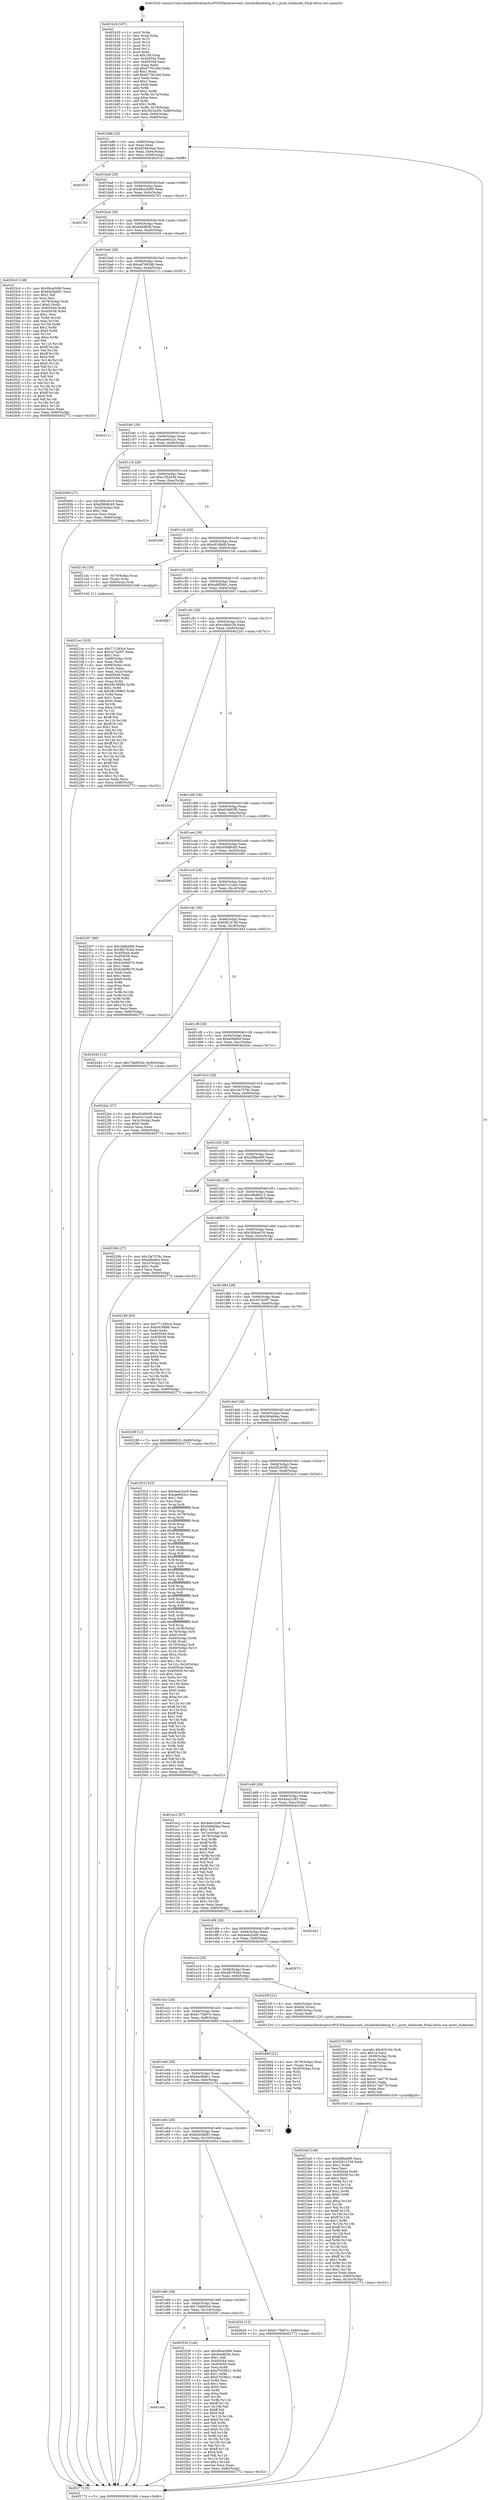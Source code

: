 digraph "0x401b20" {
  label = "0x401b20 (/mnt/c/Users/mathe/Desktop/tcc/POCII/binaries/extr_linuxfsdlmdebug_fs.c_print_lockmode_Final-ollvm.out::main(0))"
  labelloc = "t"
  node[shape=record]

  Entry [label="",width=0.3,height=0.3,shape=circle,fillcolor=black,style=filled]
  "0x401b8b" [label="{
     0x401b8b [29]\l
     | [instrs]\l
     &nbsp;&nbsp;0x401b8b \<+3\>: mov -0x80(%rbp),%eax\l
     &nbsp;&nbsp;0x401b8e \<+2\>: mov %eax,%ecx\l
     &nbsp;&nbsp;0x401b90 \<+6\>: sub $0x9248c6ad,%ecx\l
     &nbsp;&nbsp;0x401b96 \<+6\>: mov %eax,-0x94(%rbp)\l
     &nbsp;&nbsp;0x401b9c \<+6\>: mov %ecx,-0x98(%rbp)\l
     &nbsp;&nbsp;0x401ba2 \<+6\>: je 000000000040251f \<main+0x9ff\>\l
  }"]
  "0x40251f" [label="{
     0x40251f\l
  }", style=dashed]
  "0x401ba8" [label="{
     0x401ba8 [28]\l
     | [instrs]\l
     &nbsp;&nbsp;0x401ba8 \<+5\>: jmp 0000000000401bad \<main+0x8d\>\l
     &nbsp;&nbsp;0x401bad \<+6\>: mov -0x94(%rbp),%eax\l
     &nbsp;&nbsp;0x401bb3 \<+5\>: sub $0x99ca5080,%eax\l
     &nbsp;&nbsp;0x401bb8 \<+6\>: mov %eax,-0x9c(%rbp)\l
     &nbsp;&nbsp;0x401bbe \<+6\>: je 0000000000402761 \<main+0xc41\>\l
  }"]
  Exit [label="",width=0.3,height=0.3,shape=circle,fillcolor=black,style=filled,peripheries=2]
  "0x402761" [label="{
     0x402761\l
  }", style=dashed]
  "0x401bc4" [label="{
     0x401bc4 [28]\l
     | [instrs]\l
     &nbsp;&nbsp;0x401bc4 \<+5\>: jmp 0000000000401bc9 \<main+0xa9\>\l
     &nbsp;&nbsp;0x401bc9 \<+6\>: mov -0x94(%rbp),%eax\l
     &nbsp;&nbsp;0x401bcf \<+5\>: sub $0x9e48f2fe,%eax\l
     &nbsp;&nbsp;0x401bd4 \<+6\>: mov %eax,-0xa0(%rbp)\l
     &nbsp;&nbsp;0x401bda \<+6\>: je 00000000004025c0 \<main+0xaa0\>\l
  }"]
  "0x401e9c" [label="{
     0x401e9c\l
  }", style=dashed]
  "0x4025c0" [label="{
     0x4025c0 [148]\l
     | [instrs]\l
     &nbsp;&nbsp;0x4025c0 \<+5\>: mov $0x99ca5080,%eax\l
     &nbsp;&nbsp;0x4025c5 \<+5\>: mov $0x65d3ab91,%ecx\l
     &nbsp;&nbsp;0x4025ca \<+2\>: mov $0x1,%dl\l
     &nbsp;&nbsp;0x4025cc \<+2\>: xor %esi,%esi\l
     &nbsp;&nbsp;0x4025ce \<+4\>: mov -0x78(%rbp),%rdi\l
     &nbsp;&nbsp;0x4025d2 \<+6\>: movl $0x0,(%rdi)\l
     &nbsp;&nbsp;0x4025d8 \<+8\>: mov 0x405044,%r8d\l
     &nbsp;&nbsp;0x4025e0 \<+8\>: mov 0x405058,%r9d\l
     &nbsp;&nbsp;0x4025e8 \<+3\>: sub $0x1,%esi\l
     &nbsp;&nbsp;0x4025eb \<+3\>: mov %r8d,%r10d\l
     &nbsp;&nbsp;0x4025ee \<+3\>: add %esi,%r10d\l
     &nbsp;&nbsp;0x4025f1 \<+4\>: imul %r10d,%r8d\l
     &nbsp;&nbsp;0x4025f5 \<+4\>: and $0x1,%r8d\l
     &nbsp;&nbsp;0x4025f9 \<+4\>: cmp $0x0,%r8d\l
     &nbsp;&nbsp;0x4025fd \<+4\>: sete %r11b\l
     &nbsp;&nbsp;0x402601 \<+4\>: cmp $0xa,%r9d\l
     &nbsp;&nbsp;0x402605 \<+3\>: setl %bl\l
     &nbsp;&nbsp;0x402608 \<+3\>: mov %r11b,%r14b\l
     &nbsp;&nbsp;0x40260b \<+4\>: xor $0xff,%r14b\l
     &nbsp;&nbsp;0x40260f \<+3\>: mov %bl,%r15b\l
     &nbsp;&nbsp;0x402612 \<+4\>: xor $0xff,%r15b\l
     &nbsp;&nbsp;0x402616 \<+3\>: xor $0x0,%dl\l
     &nbsp;&nbsp;0x402619 \<+3\>: mov %r14b,%r12b\l
     &nbsp;&nbsp;0x40261c \<+4\>: and $0x0,%r12b\l
     &nbsp;&nbsp;0x402620 \<+3\>: and %dl,%r11b\l
     &nbsp;&nbsp;0x402623 \<+3\>: mov %r15b,%r13b\l
     &nbsp;&nbsp;0x402626 \<+4\>: and $0x0,%r13b\l
     &nbsp;&nbsp;0x40262a \<+2\>: and %dl,%bl\l
     &nbsp;&nbsp;0x40262c \<+3\>: or %r11b,%r12b\l
     &nbsp;&nbsp;0x40262f \<+3\>: or %bl,%r13b\l
     &nbsp;&nbsp;0x402632 \<+3\>: xor %r13b,%r12b\l
     &nbsp;&nbsp;0x402635 \<+3\>: or %r15b,%r14b\l
     &nbsp;&nbsp;0x402638 \<+4\>: xor $0xff,%r14b\l
     &nbsp;&nbsp;0x40263c \<+3\>: or $0x0,%dl\l
     &nbsp;&nbsp;0x40263f \<+3\>: and %dl,%r14b\l
     &nbsp;&nbsp;0x402642 \<+3\>: or %r14b,%r12b\l
     &nbsp;&nbsp;0x402645 \<+4\>: test $0x1,%r12b\l
     &nbsp;&nbsp;0x402649 \<+3\>: cmovne %ecx,%eax\l
     &nbsp;&nbsp;0x40264c \<+3\>: mov %eax,-0x80(%rbp)\l
     &nbsp;&nbsp;0x40264f \<+5\>: jmp 0000000000402772 \<main+0xc52\>\l
  }"]
  "0x401be0" [label="{
     0x401be0 [28]\l
     | [instrs]\l
     &nbsp;&nbsp;0x401be0 \<+5\>: jmp 0000000000401be5 \<main+0xc5\>\l
     &nbsp;&nbsp;0x401be5 \<+6\>: mov -0x94(%rbp),%eax\l
     &nbsp;&nbsp;0x401beb \<+5\>: sub $0xa67663d8,%eax\l
     &nbsp;&nbsp;0x401bf0 \<+6\>: mov %eax,-0xa4(%rbp)\l
     &nbsp;&nbsp;0x401bf6 \<+6\>: je 0000000000402111 \<main+0x5f1\>\l
  }"]
  "0x402530" [label="{
     0x402530 [144]\l
     | [instrs]\l
     &nbsp;&nbsp;0x402530 \<+5\>: mov $0x99ca5080,%eax\l
     &nbsp;&nbsp;0x402535 \<+5\>: mov $0x9e48f2fe,%ecx\l
     &nbsp;&nbsp;0x40253a \<+2\>: mov $0x1,%dl\l
     &nbsp;&nbsp;0x40253c \<+7\>: mov 0x405044,%esi\l
     &nbsp;&nbsp;0x402543 \<+7\>: mov 0x405058,%edi\l
     &nbsp;&nbsp;0x40254a \<+3\>: mov %esi,%r8d\l
     &nbsp;&nbsp;0x40254d \<+7\>: add $0xd7029b21,%r8d\l
     &nbsp;&nbsp;0x402554 \<+4\>: sub $0x1,%r8d\l
     &nbsp;&nbsp;0x402558 \<+7\>: sub $0xd7029b21,%r8d\l
     &nbsp;&nbsp;0x40255f \<+4\>: imul %r8d,%esi\l
     &nbsp;&nbsp;0x402563 \<+3\>: and $0x1,%esi\l
     &nbsp;&nbsp;0x402566 \<+3\>: cmp $0x0,%esi\l
     &nbsp;&nbsp;0x402569 \<+4\>: sete %r9b\l
     &nbsp;&nbsp;0x40256d \<+3\>: cmp $0xa,%edi\l
     &nbsp;&nbsp;0x402570 \<+4\>: setl %r10b\l
     &nbsp;&nbsp;0x402574 \<+3\>: mov %r9b,%r11b\l
     &nbsp;&nbsp;0x402577 \<+4\>: xor $0xff,%r11b\l
     &nbsp;&nbsp;0x40257b \<+3\>: mov %r10b,%bl\l
     &nbsp;&nbsp;0x40257e \<+3\>: xor $0xff,%bl\l
     &nbsp;&nbsp;0x402581 \<+3\>: xor $0x0,%dl\l
     &nbsp;&nbsp;0x402584 \<+3\>: mov %r11b,%r14b\l
     &nbsp;&nbsp;0x402587 \<+4\>: and $0x0,%r14b\l
     &nbsp;&nbsp;0x40258b \<+3\>: and %dl,%r9b\l
     &nbsp;&nbsp;0x40258e \<+3\>: mov %bl,%r15b\l
     &nbsp;&nbsp;0x402591 \<+4\>: and $0x0,%r15b\l
     &nbsp;&nbsp;0x402595 \<+3\>: and %dl,%r10b\l
     &nbsp;&nbsp;0x402598 \<+3\>: or %r9b,%r14b\l
     &nbsp;&nbsp;0x40259b \<+3\>: or %r10b,%r15b\l
     &nbsp;&nbsp;0x40259e \<+3\>: xor %r15b,%r14b\l
     &nbsp;&nbsp;0x4025a1 \<+3\>: or %bl,%r11b\l
     &nbsp;&nbsp;0x4025a4 \<+4\>: xor $0xff,%r11b\l
     &nbsp;&nbsp;0x4025a8 \<+3\>: or $0x0,%dl\l
     &nbsp;&nbsp;0x4025ab \<+3\>: and %dl,%r11b\l
     &nbsp;&nbsp;0x4025ae \<+3\>: or %r11b,%r14b\l
     &nbsp;&nbsp;0x4025b1 \<+4\>: test $0x1,%r14b\l
     &nbsp;&nbsp;0x4025b5 \<+3\>: cmovne %ecx,%eax\l
     &nbsp;&nbsp;0x4025b8 \<+3\>: mov %eax,-0x80(%rbp)\l
     &nbsp;&nbsp;0x4025bb \<+5\>: jmp 0000000000402772 \<main+0xc52\>\l
  }"]
  "0x402111" [label="{
     0x402111\l
  }", style=dashed]
  "0x401bfc" [label="{
     0x401bfc [28]\l
     | [instrs]\l
     &nbsp;&nbsp;0x401bfc \<+5\>: jmp 0000000000401c01 \<main+0xe1\>\l
     &nbsp;&nbsp;0x401c01 \<+6\>: mov -0x94(%rbp),%eax\l
     &nbsp;&nbsp;0x401c07 \<+5\>: sub $0xaee642cc,%eax\l
     &nbsp;&nbsp;0x401c0c \<+6\>: mov %eax,-0xa8(%rbp)\l
     &nbsp;&nbsp;0x401c12 \<+6\>: je 0000000000402066 \<main+0x546\>\l
  }"]
  "0x401e80" [label="{
     0x401e80 [28]\l
     | [instrs]\l
     &nbsp;&nbsp;0x401e80 \<+5\>: jmp 0000000000401e85 \<main+0x365\>\l
     &nbsp;&nbsp;0x401e85 \<+6\>: mov -0x94(%rbp),%eax\l
     &nbsp;&nbsp;0x401e8b \<+5\>: sub $0x75dd05cb,%eax\l
     &nbsp;&nbsp;0x401e90 \<+6\>: mov %eax,-0x104(%rbp)\l
     &nbsp;&nbsp;0x401e96 \<+6\>: je 0000000000402530 \<main+0xa10\>\l
  }"]
  "0x402066" [label="{
     0x402066 [27]\l
     | [instrs]\l
     &nbsp;&nbsp;0x402066 \<+5\>: mov $0x309ce019,%eax\l
     &nbsp;&nbsp;0x40206b \<+5\>: mov $0xd5888cb5,%ecx\l
     &nbsp;&nbsp;0x402070 \<+3\>: mov -0x2d(%rbp),%dl\l
     &nbsp;&nbsp;0x402073 \<+3\>: test $0x1,%dl\l
     &nbsp;&nbsp;0x402076 \<+3\>: cmovne %ecx,%eax\l
     &nbsp;&nbsp;0x402079 \<+3\>: mov %eax,-0x80(%rbp)\l
     &nbsp;&nbsp;0x40207c \<+5\>: jmp 0000000000402772 \<main+0xc52\>\l
  }"]
  "0x401c18" [label="{
     0x401c18 [28]\l
     | [instrs]\l
     &nbsp;&nbsp;0x401c18 \<+5\>: jmp 0000000000401c1d \<main+0xfd\>\l
     &nbsp;&nbsp;0x401c1d \<+6\>: mov -0x94(%rbp),%eax\l
     &nbsp;&nbsp;0x401c23 \<+5\>: sub $0xc1f54436,%eax\l
     &nbsp;&nbsp;0x401c28 \<+6\>: mov %eax,-0xac(%rbp)\l
     &nbsp;&nbsp;0x401c2e \<+6\>: je 000000000040244f \<main+0x92f\>\l
  }"]
  "0x402654" [label="{
     0x402654 [12]\l
     | [instrs]\l
     &nbsp;&nbsp;0x402654 \<+7\>: movl $0x6175b87e,-0x80(%rbp)\l
     &nbsp;&nbsp;0x40265b \<+5\>: jmp 0000000000402772 \<main+0xc52\>\l
  }"]
  "0x40244f" [label="{
     0x40244f\l
  }", style=dashed]
  "0x401c34" [label="{
     0x401c34 [28]\l
     | [instrs]\l
     &nbsp;&nbsp;0x401c34 \<+5\>: jmp 0000000000401c39 \<main+0x119\>\l
     &nbsp;&nbsp;0x401c39 \<+6\>: mov -0x94(%rbp),%eax\l
     &nbsp;&nbsp;0x401c3f \<+5\>: sub $0xc918fefb,%eax\l
     &nbsp;&nbsp;0x401c44 \<+6\>: mov %eax,-0xb0(%rbp)\l
     &nbsp;&nbsp;0x401c4a \<+6\>: je 00000000004021dc \<main+0x6bc\>\l
  }"]
  "0x401e64" [label="{
     0x401e64 [28]\l
     | [instrs]\l
     &nbsp;&nbsp;0x401e64 \<+5\>: jmp 0000000000401e69 \<main+0x349\>\l
     &nbsp;&nbsp;0x401e69 \<+6\>: mov -0x94(%rbp),%eax\l
     &nbsp;&nbsp;0x401e6f \<+5\>: sub $0x65d3ab91,%eax\l
     &nbsp;&nbsp;0x401e74 \<+6\>: mov %eax,-0x100(%rbp)\l
     &nbsp;&nbsp;0x401e7a \<+6\>: je 0000000000402654 \<main+0xb34\>\l
  }"]
  "0x4021dc" [label="{
     0x4021dc [16]\l
     | [instrs]\l
     &nbsp;&nbsp;0x4021dc \<+4\>: mov -0x70(%rbp),%rax\l
     &nbsp;&nbsp;0x4021e0 \<+3\>: mov (%rax),%rax\l
     &nbsp;&nbsp;0x4021e3 \<+4\>: mov 0x8(%rax),%rdi\l
     &nbsp;&nbsp;0x4021e7 \<+5\>: call 0000000000401040 \<atoi@plt\>\l
     | [calls]\l
     &nbsp;&nbsp;0x401040 \{1\} (unknown)\l
  }"]
  "0x401c50" [label="{
     0x401c50 [28]\l
     | [instrs]\l
     &nbsp;&nbsp;0x401c50 \<+5\>: jmp 0000000000401c55 \<main+0x135\>\l
     &nbsp;&nbsp;0x401c55 \<+6\>: mov -0x94(%rbp),%eax\l
     &nbsp;&nbsp;0x401c5b \<+5\>: sub $0xca8f59b1,%eax\l
     &nbsp;&nbsp;0x401c60 \<+6\>: mov %eax,-0xb4(%rbp)\l
     &nbsp;&nbsp;0x401c66 \<+6\>: je 00000000004026b7 \<main+0xb97\>\l
  }"]
  "0x40217d" [label="{
     0x40217d\l
  }", style=dashed]
  "0x4026b7" [label="{
     0x4026b7\l
  }", style=dashed]
  "0x401c6c" [label="{
     0x401c6c [28]\l
     | [instrs]\l
     &nbsp;&nbsp;0x401c6c \<+5\>: jmp 0000000000401c71 \<main+0x151\>\l
     &nbsp;&nbsp;0x401c71 \<+6\>: mov -0x94(%rbp),%eax\l
     &nbsp;&nbsp;0x401c77 \<+5\>: sub $0xcc8bdc28,%eax\l
     &nbsp;&nbsp;0x401c7c \<+6\>: mov %eax,-0xb8(%rbp)\l
     &nbsp;&nbsp;0x401c82 \<+6\>: je 00000000004022d1 \<main+0x7b1\>\l
  }"]
  "0x401e48" [label="{
     0x401e48 [28]\l
     | [instrs]\l
     &nbsp;&nbsp;0x401e48 \<+5\>: jmp 0000000000401e4d \<main+0x32d\>\l
     &nbsp;&nbsp;0x401e4d \<+6\>: mov -0x94(%rbp),%eax\l
     &nbsp;&nbsp;0x401e53 \<+5\>: sub $0x64c868c1,%eax\l
     &nbsp;&nbsp;0x401e58 \<+6\>: mov %eax,-0xfc(%rbp)\l
     &nbsp;&nbsp;0x401e5e \<+6\>: je 000000000040217d \<main+0x65d\>\l
  }"]
  "0x4022d1" [label="{
     0x4022d1\l
  }", style=dashed]
  "0x401c88" [label="{
     0x401c88 [28]\l
     | [instrs]\l
     &nbsp;&nbsp;0x401c88 \<+5\>: jmp 0000000000401c8d \<main+0x16d\>\l
     &nbsp;&nbsp;0x401c8d \<+6\>: mov -0x94(%rbp),%eax\l
     &nbsp;&nbsp;0x401c93 \<+5\>: sub $0xd34693f5,%eax\l
     &nbsp;&nbsp;0x401c98 \<+6\>: mov %eax,-0xbc(%rbp)\l
     &nbsp;&nbsp;0x401c9e \<+6\>: je 0000000000402513 \<main+0x9f3\>\l
  }"]
  "0x402660" [label="{
     0x402660 [21]\l
     | [instrs]\l
     &nbsp;&nbsp;0x402660 \<+4\>: mov -0x78(%rbp),%rax\l
     &nbsp;&nbsp;0x402664 \<+2\>: mov (%rax),%eax\l
     &nbsp;&nbsp;0x402666 \<+4\>: lea -0x28(%rbp),%rsp\l
     &nbsp;&nbsp;0x40266a \<+1\>: pop %rbx\l
     &nbsp;&nbsp;0x40266b \<+2\>: pop %r12\l
     &nbsp;&nbsp;0x40266d \<+2\>: pop %r13\l
     &nbsp;&nbsp;0x40266f \<+2\>: pop %r14\l
     &nbsp;&nbsp;0x402671 \<+2\>: pop %r15\l
     &nbsp;&nbsp;0x402673 \<+1\>: pop %rbp\l
     &nbsp;&nbsp;0x402674 \<+1\>: ret\l
  }"]
  "0x402513" [label="{
     0x402513\l
  }", style=dashed]
  "0x401ca4" [label="{
     0x401ca4 [28]\l
     | [instrs]\l
     &nbsp;&nbsp;0x401ca4 \<+5\>: jmp 0000000000401ca9 \<main+0x189\>\l
     &nbsp;&nbsp;0x401ca9 \<+6\>: mov -0x94(%rbp),%eax\l
     &nbsp;&nbsp;0x401caf \<+5\>: sub $0xd5888cb5,%eax\l
     &nbsp;&nbsp;0x401cb4 \<+6\>: mov %eax,-0xc0(%rbp)\l
     &nbsp;&nbsp;0x401cba \<+6\>: je 0000000000402081 \<main+0x561\>\l
  }"]
  "0x4023af" [label="{
     0x4023af [148]\l
     | [instrs]\l
     &nbsp;&nbsp;0x4023af \<+5\>: mov $0x288be9f5,%ecx\l
     &nbsp;&nbsp;0x4023b4 \<+5\>: mov $0xf2814749,%edx\l
     &nbsp;&nbsp;0x4023b9 \<+3\>: mov $0x1,%r8b\l
     &nbsp;&nbsp;0x4023bc \<+2\>: xor %esi,%esi\l
     &nbsp;&nbsp;0x4023be \<+8\>: mov 0x405044,%r9d\l
     &nbsp;&nbsp;0x4023c6 \<+8\>: mov 0x405058,%r10d\l
     &nbsp;&nbsp;0x4023ce \<+3\>: sub $0x1,%esi\l
     &nbsp;&nbsp;0x4023d1 \<+3\>: mov %r9d,%r11d\l
     &nbsp;&nbsp;0x4023d4 \<+3\>: add %esi,%r11d\l
     &nbsp;&nbsp;0x4023d7 \<+4\>: imul %r11d,%r9d\l
     &nbsp;&nbsp;0x4023db \<+4\>: and $0x1,%r9d\l
     &nbsp;&nbsp;0x4023df \<+4\>: cmp $0x0,%r9d\l
     &nbsp;&nbsp;0x4023e3 \<+3\>: sete %bl\l
     &nbsp;&nbsp;0x4023e6 \<+4\>: cmp $0xa,%r10d\l
     &nbsp;&nbsp;0x4023ea \<+4\>: setl %r14b\l
     &nbsp;&nbsp;0x4023ee \<+3\>: mov %bl,%r15b\l
     &nbsp;&nbsp;0x4023f1 \<+4\>: xor $0xff,%r15b\l
     &nbsp;&nbsp;0x4023f5 \<+3\>: mov %r14b,%r12b\l
     &nbsp;&nbsp;0x4023f8 \<+4\>: xor $0xff,%r12b\l
     &nbsp;&nbsp;0x4023fc \<+4\>: xor $0x1,%r8b\l
     &nbsp;&nbsp;0x402400 \<+3\>: mov %r15b,%r13b\l
     &nbsp;&nbsp;0x402403 \<+4\>: and $0xff,%r13b\l
     &nbsp;&nbsp;0x402407 \<+3\>: and %r8b,%bl\l
     &nbsp;&nbsp;0x40240a \<+3\>: mov %r12b,%sil\l
     &nbsp;&nbsp;0x40240d \<+4\>: and $0xff,%sil\l
     &nbsp;&nbsp;0x402411 \<+3\>: and %r8b,%r14b\l
     &nbsp;&nbsp;0x402414 \<+3\>: or %bl,%r13b\l
     &nbsp;&nbsp;0x402417 \<+3\>: or %r14b,%sil\l
     &nbsp;&nbsp;0x40241a \<+3\>: xor %sil,%r13b\l
     &nbsp;&nbsp;0x40241d \<+3\>: or %r12b,%r15b\l
     &nbsp;&nbsp;0x402420 \<+4\>: xor $0xff,%r15b\l
     &nbsp;&nbsp;0x402424 \<+4\>: or $0x1,%r8b\l
     &nbsp;&nbsp;0x402428 \<+3\>: and %r8b,%r15b\l
     &nbsp;&nbsp;0x40242b \<+3\>: or %r15b,%r13b\l
     &nbsp;&nbsp;0x40242e \<+4\>: test $0x1,%r13b\l
     &nbsp;&nbsp;0x402432 \<+3\>: cmovne %edx,%ecx\l
     &nbsp;&nbsp;0x402435 \<+3\>: mov %ecx,-0x80(%rbp)\l
     &nbsp;&nbsp;0x402438 \<+6\>: mov %eax,-0x10c(%rbp)\l
     &nbsp;&nbsp;0x40243e \<+5\>: jmp 0000000000402772 \<main+0xc52\>\l
  }"]
  "0x402081" [label="{
     0x402081\l
  }", style=dashed]
  "0x401cc0" [label="{
     0x401cc0 [28]\l
     | [instrs]\l
     &nbsp;&nbsp;0x401cc0 \<+5\>: jmp 0000000000401cc5 \<main+0x1a5\>\l
     &nbsp;&nbsp;0x401cc5 \<+6\>: mov -0x94(%rbp),%eax\l
     &nbsp;&nbsp;0x401ccb \<+5\>: sub $0xe51c1ea5,%eax\l
     &nbsp;&nbsp;0x401cd0 \<+6\>: mov %eax,-0xc4(%rbp)\l
     &nbsp;&nbsp;0x401cd6 \<+6\>: je 0000000000402307 \<main+0x7e7\>\l
  }"]
  "0x402374" [label="{
     0x402374 [59]\l
     | [instrs]\l
     &nbsp;&nbsp;0x402374 \<+10\>: movabs $0x40310a,%rdi\l
     &nbsp;&nbsp;0x40237e \<+5\>: mov $0x1a,%ecx\l
     &nbsp;&nbsp;0x402383 \<+4\>: mov -0x58(%rbp),%rdx\l
     &nbsp;&nbsp;0x402387 \<+3\>: mov %rax,(%rdx)\l
     &nbsp;&nbsp;0x40238a \<+4\>: mov -0x58(%rbp),%rax\l
     &nbsp;&nbsp;0x40238e \<+3\>: mov (%rax),%rax\l
     &nbsp;&nbsp;0x402391 \<+3\>: movsbl (%rax),%eax\l
     &nbsp;&nbsp;0x402394 \<+1\>: cltd\l
     &nbsp;&nbsp;0x402395 \<+2\>: idiv %ecx\l
     &nbsp;&nbsp;0x402397 \<+6\>: sub $0x417a8776,%edx\l
     &nbsp;&nbsp;0x40239d \<+3\>: add $0x61,%edx\l
     &nbsp;&nbsp;0x4023a0 \<+6\>: add $0x417a8776,%edx\l
     &nbsp;&nbsp;0x4023a6 \<+2\>: mov %edx,%esi\l
     &nbsp;&nbsp;0x4023a8 \<+2\>: mov $0x0,%al\l
     &nbsp;&nbsp;0x4023aa \<+5\>: call 0000000000401030 \<printf@plt\>\l
     | [calls]\l
     &nbsp;&nbsp;0x401030 \{1\} (unknown)\l
  }"]
  "0x402307" [label="{
     0x402307 [88]\l
     | [instrs]\l
     &nbsp;&nbsp;0x402307 \<+5\>: mov $0x288be9f5,%eax\l
     &nbsp;&nbsp;0x40230c \<+5\>: mov $0x4fb7626a,%ecx\l
     &nbsp;&nbsp;0x402311 \<+7\>: mov 0x405044,%edx\l
     &nbsp;&nbsp;0x402318 \<+7\>: mov 0x405058,%esi\l
     &nbsp;&nbsp;0x40231f \<+2\>: mov %edx,%edi\l
     &nbsp;&nbsp;0x402321 \<+6\>: sub $0xb3498b79,%edi\l
     &nbsp;&nbsp;0x402327 \<+3\>: sub $0x1,%edi\l
     &nbsp;&nbsp;0x40232a \<+6\>: add $0xb3498b79,%edi\l
     &nbsp;&nbsp;0x402330 \<+3\>: imul %edi,%edx\l
     &nbsp;&nbsp;0x402333 \<+3\>: and $0x1,%edx\l
     &nbsp;&nbsp;0x402336 \<+3\>: cmp $0x0,%edx\l
     &nbsp;&nbsp;0x402339 \<+4\>: sete %r8b\l
     &nbsp;&nbsp;0x40233d \<+3\>: cmp $0xa,%esi\l
     &nbsp;&nbsp;0x402340 \<+4\>: setl %r9b\l
     &nbsp;&nbsp;0x402344 \<+3\>: mov %r8b,%r10b\l
     &nbsp;&nbsp;0x402347 \<+3\>: and %r9b,%r10b\l
     &nbsp;&nbsp;0x40234a \<+3\>: xor %r9b,%r8b\l
     &nbsp;&nbsp;0x40234d \<+3\>: or %r8b,%r10b\l
     &nbsp;&nbsp;0x402350 \<+4\>: test $0x1,%r10b\l
     &nbsp;&nbsp;0x402354 \<+3\>: cmovne %ecx,%eax\l
     &nbsp;&nbsp;0x402357 \<+3\>: mov %eax,-0x80(%rbp)\l
     &nbsp;&nbsp;0x40235a \<+5\>: jmp 0000000000402772 \<main+0xc52\>\l
  }"]
  "0x401cdc" [label="{
     0x401cdc [28]\l
     | [instrs]\l
     &nbsp;&nbsp;0x401cdc \<+5\>: jmp 0000000000401ce1 \<main+0x1c1\>\l
     &nbsp;&nbsp;0x401ce1 \<+6\>: mov -0x94(%rbp),%eax\l
     &nbsp;&nbsp;0x401ce7 \<+5\>: sub $0xf2814749,%eax\l
     &nbsp;&nbsp;0x401cec \<+6\>: mov %eax,-0xc8(%rbp)\l
     &nbsp;&nbsp;0x401cf2 \<+6\>: je 0000000000402443 \<main+0x923\>\l
  }"]
  "0x401e2c" [label="{
     0x401e2c [28]\l
     | [instrs]\l
     &nbsp;&nbsp;0x401e2c \<+5\>: jmp 0000000000401e31 \<main+0x311\>\l
     &nbsp;&nbsp;0x401e31 \<+6\>: mov -0x94(%rbp),%eax\l
     &nbsp;&nbsp;0x401e37 \<+5\>: sub $0x6175b87e,%eax\l
     &nbsp;&nbsp;0x401e3c \<+6\>: mov %eax,-0xf8(%rbp)\l
     &nbsp;&nbsp;0x401e42 \<+6\>: je 0000000000402660 \<main+0xb40\>\l
  }"]
  "0x402443" [label="{
     0x402443 [12]\l
     | [instrs]\l
     &nbsp;&nbsp;0x402443 \<+7\>: movl $0x75dd05cb,-0x80(%rbp)\l
     &nbsp;&nbsp;0x40244a \<+5\>: jmp 0000000000402772 \<main+0xc52\>\l
  }"]
  "0x401cf8" [label="{
     0x401cf8 [28]\l
     | [instrs]\l
     &nbsp;&nbsp;0x401cf8 \<+5\>: jmp 0000000000401cfd \<main+0x1dd\>\l
     &nbsp;&nbsp;0x401cfd \<+6\>: mov -0x94(%rbp),%eax\l
     &nbsp;&nbsp;0x401d03 \<+5\>: sub $0xa0fab6d,%eax\l
     &nbsp;&nbsp;0x401d08 \<+6\>: mov %eax,-0xcc(%rbp)\l
     &nbsp;&nbsp;0x401d0e \<+6\>: je 00000000004022ec \<main+0x7cc\>\l
  }"]
  "0x40235f" [label="{
     0x40235f [21]\l
     | [instrs]\l
     &nbsp;&nbsp;0x40235f \<+4\>: mov -0x60(%rbp),%rax\l
     &nbsp;&nbsp;0x402363 \<+6\>: movl $0x64,(%rax)\l
     &nbsp;&nbsp;0x402369 \<+4\>: mov -0x60(%rbp),%rax\l
     &nbsp;&nbsp;0x40236d \<+2\>: mov (%rax),%edi\l
     &nbsp;&nbsp;0x40236f \<+5\>: call 0000000000401220 \<print_lockmode\>\l
     | [calls]\l
     &nbsp;&nbsp;0x401220 \{1\} (/mnt/c/Users/mathe/Desktop/tcc/POCII/binaries/extr_linuxfsdlmdebug_fs.c_print_lockmode_Final-ollvm.out::print_lockmode)\l
  }"]
  "0x4022ec" [label="{
     0x4022ec [27]\l
     | [instrs]\l
     &nbsp;&nbsp;0x4022ec \<+5\>: mov $0xd34693f5,%eax\l
     &nbsp;&nbsp;0x4022f1 \<+5\>: mov $0xe51c1ea5,%ecx\l
     &nbsp;&nbsp;0x4022f6 \<+3\>: mov -0x2c(%rbp),%edx\l
     &nbsp;&nbsp;0x4022f9 \<+3\>: cmp $0x0,%edx\l
     &nbsp;&nbsp;0x4022fc \<+3\>: cmove %ecx,%eax\l
     &nbsp;&nbsp;0x4022ff \<+3\>: mov %eax,-0x80(%rbp)\l
     &nbsp;&nbsp;0x402302 \<+5\>: jmp 0000000000402772 \<main+0xc52\>\l
  }"]
  "0x401d14" [label="{
     0x401d14 [28]\l
     | [instrs]\l
     &nbsp;&nbsp;0x401d14 \<+5\>: jmp 0000000000401d19 \<main+0x1f9\>\l
     &nbsp;&nbsp;0x401d19 \<+6\>: mov -0x94(%rbp),%eax\l
     &nbsp;&nbsp;0x401d1f \<+5\>: sub $0x1fa7578c,%eax\l
     &nbsp;&nbsp;0x401d24 \<+6\>: mov %eax,-0xd0(%rbp)\l
     &nbsp;&nbsp;0x401d2a \<+6\>: je 00000000004022b6 \<main+0x796\>\l
  }"]
  "0x401e10" [label="{
     0x401e10 [28]\l
     | [instrs]\l
     &nbsp;&nbsp;0x401e10 \<+5\>: jmp 0000000000401e15 \<main+0x2f5\>\l
     &nbsp;&nbsp;0x401e15 \<+6\>: mov -0x94(%rbp),%eax\l
     &nbsp;&nbsp;0x401e1b \<+5\>: sub $0x4fb7626a,%eax\l
     &nbsp;&nbsp;0x401e20 \<+6\>: mov %eax,-0xf4(%rbp)\l
     &nbsp;&nbsp;0x401e26 \<+6\>: je 000000000040235f \<main+0x83f\>\l
  }"]
  "0x4022b6" [label="{
     0x4022b6\l
  }", style=dashed]
  "0x401d30" [label="{
     0x401d30 [28]\l
     | [instrs]\l
     &nbsp;&nbsp;0x401d30 \<+5\>: jmp 0000000000401d35 \<main+0x215\>\l
     &nbsp;&nbsp;0x401d35 \<+6\>: mov -0x94(%rbp),%eax\l
     &nbsp;&nbsp;0x401d3b \<+5\>: sub $0x288be9f5,%eax\l
     &nbsp;&nbsp;0x401d40 \<+6\>: mov %eax,-0xd4(%rbp)\l
     &nbsp;&nbsp;0x401d46 \<+6\>: je 00000000004026ff \<main+0xbdf\>\l
  }"]
  "0x402675" [label="{
     0x402675\l
  }", style=dashed]
  "0x4026ff" [label="{
     0x4026ff\l
  }", style=dashed]
  "0x401d4c" [label="{
     0x401d4c [28]\l
     | [instrs]\l
     &nbsp;&nbsp;0x401d4c \<+5\>: jmp 0000000000401d51 \<main+0x231\>\l
     &nbsp;&nbsp;0x401d51 \<+6\>: mov -0x94(%rbp),%eax\l
     &nbsp;&nbsp;0x401d57 \<+5\>: sub $0x28b88512,%eax\l
     &nbsp;&nbsp;0x401d5c \<+6\>: mov %eax,-0xd8(%rbp)\l
     &nbsp;&nbsp;0x401d62 \<+6\>: je 000000000040229b \<main+0x77b\>\l
  }"]
  "0x401df4" [label="{
     0x401df4 [28]\l
     | [instrs]\l
     &nbsp;&nbsp;0x401df4 \<+5\>: jmp 0000000000401df9 \<main+0x2d9\>\l
     &nbsp;&nbsp;0x401df9 \<+6\>: mov -0x94(%rbp),%eax\l
     &nbsp;&nbsp;0x401dff \<+5\>: sub $0x4edc2cb9,%eax\l
     &nbsp;&nbsp;0x401e04 \<+6\>: mov %eax,-0xf0(%rbp)\l
     &nbsp;&nbsp;0x401e0a \<+6\>: je 0000000000402675 \<main+0xb55\>\l
  }"]
  "0x40229b" [label="{
     0x40229b [27]\l
     | [instrs]\l
     &nbsp;&nbsp;0x40229b \<+5\>: mov $0x1fa7578c,%eax\l
     &nbsp;&nbsp;0x4022a0 \<+5\>: mov $0xa0fab6d,%ecx\l
     &nbsp;&nbsp;0x4022a5 \<+3\>: mov -0x2c(%rbp),%edx\l
     &nbsp;&nbsp;0x4022a8 \<+3\>: cmp $0x1,%edx\l
     &nbsp;&nbsp;0x4022ab \<+3\>: cmovl %ecx,%eax\l
     &nbsp;&nbsp;0x4022ae \<+3\>: mov %eax,-0x80(%rbp)\l
     &nbsp;&nbsp;0x4022b1 \<+5\>: jmp 0000000000402772 \<main+0xc52\>\l
  }"]
  "0x401d68" [label="{
     0x401d68 [28]\l
     | [instrs]\l
     &nbsp;&nbsp;0x401d68 \<+5\>: jmp 0000000000401d6d \<main+0x24d\>\l
     &nbsp;&nbsp;0x401d6d \<+6\>: mov -0x94(%rbp),%eax\l
     &nbsp;&nbsp;0x401d73 \<+5\>: sub $0x309ce019,%eax\l
     &nbsp;&nbsp;0x401d78 \<+6\>: mov %eax,-0xdc(%rbp)\l
     &nbsp;&nbsp;0x401d7e \<+6\>: je 0000000000402189 \<main+0x669\>\l
  }"]
  "0x4024b1" [label="{
     0x4024b1\l
  }", style=dashed]
  "0x402189" [label="{
     0x402189 [83]\l
     | [instrs]\l
     &nbsp;&nbsp;0x402189 \<+5\>: mov $0x771283c4,%eax\l
     &nbsp;&nbsp;0x40218e \<+5\>: mov $0xc918fefb,%ecx\l
     &nbsp;&nbsp;0x402193 \<+2\>: xor %edx,%edx\l
     &nbsp;&nbsp;0x402195 \<+7\>: mov 0x405044,%esi\l
     &nbsp;&nbsp;0x40219c \<+7\>: mov 0x405058,%edi\l
     &nbsp;&nbsp;0x4021a3 \<+3\>: sub $0x1,%edx\l
     &nbsp;&nbsp;0x4021a6 \<+3\>: mov %esi,%r8d\l
     &nbsp;&nbsp;0x4021a9 \<+3\>: add %edx,%r8d\l
     &nbsp;&nbsp;0x4021ac \<+4\>: imul %r8d,%esi\l
     &nbsp;&nbsp;0x4021b0 \<+3\>: and $0x1,%esi\l
     &nbsp;&nbsp;0x4021b3 \<+3\>: cmp $0x0,%esi\l
     &nbsp;&nbsp;0x4021b6 \<+4\>: sete %r9b\l
     &nbsp;&nbsp;0x4021ba \<+3\>: cmp $0xa,%edi\l
     &nbsp;&nbsp;0x4021bd \<+4\>: setl %r10b\l
     &nbsp;&nbsp;0x4021c1 \<+3\>: mov %r9b,%r11b\l
     &nbsp;&nbsp;0x4021c4 \<+3\>: and %r10b,%r11b\l
     &nbsp;&nbsp;0x4021c7 \<+3\>: xor %r10b,%r9b\l
     &nbsp;&nbsp;0x4021ca \<+3\>: or %r9b,%r11b\l
     &nbsp;&nbsp;0x4021cd \<+4\>: test $0x1,%r11b\l
     &nbsp;&nbsp;0x4021d1 \<+3\>: cmovne %ecx,%eax\l
     &nbsp;&nbsp;0x4021d4 \<+3\>: mov %eax,-0x80(%rbp)\l
     &nbsp;&nbsp;0x4021d7 \<+5\>: jmp 0000000000402772 \<main+0xc52\>\l
  }"]
  "0x401d84" [label="{
     0x401d84 [28]\l
     | [instrs]\l
     &nbsp;&nbsp;0x401d84 \<+5\>: jmp 0000000000401d89 \<main+0x269\>\l
     &nbsp;&nbsp;0x401d89 \<+6\>: mov -0x94(%rbp),%eax\l
     &nbsp;&nbsp;0x401d8f \<+5\>: sub $0x327ec0f7,%eax\l
     &nbsp;&nbsp;0x401d94 \<+6\>: mov %eax,-0xe0(%rbp)\l
     &nbsp;&nbsp;0x401d9a \<+6\>: je 000000000040228f \<main+0x76f\>\l
  }"]
  "0x4021ec" [label="{
     0x4021ec [163]\l
     | [instrs]\l
     &nbsp;&nbsp;0x4021ec \<+5\>: mov $0x771283c4,%ecx\l
     &nbsp;&nbsp;0x4021f1 \<+5\>: mov $0x327ec0f7,%edx\l
     &nbsp;&nbsp;0x4021f6 \<+3\>: mov $0x1,%sil\l
     &nbsp;&nbsp;0x4021f9 \<+4\>: mov -0x68(%rbp),%rdi\l
     &nbsp;&nbsp;0x4021fd \<+2\>: mov %eax,(%rdi)\l
     &nbsp;&nbsp;0x4021ff \<+4\>: mov -0x68(%rbp),%rdi\l
     &nbsp;&nbsp;0x402203 \<+2\>: mov (%rdi),%eax\l
     &nbsp;&nbsp;0x402205 \<+3\>: mov %eax,-0x2c(%rbp)\l
     &nbsp;&nbsp;0x402208 \<+7\>: mov 0x405044,%eax\l
     &nbsp;&nbsp;0x40220f \<+8\>: mov 0x405058,%r8d\l
     &nbsp;&nbsp;0x402217 \<+3\>: mov %eax,%r9d\l
     &nbsp;&nbsp;0x40221a \<+7\>: add $0x58159883,%r9d\l
     &nbsp;&nbsp;0x402221 \<+4\>: sub $0x1,%r9d\l
     &nbsp;&nbsp;0x402225 \<+7\>: sub $0x58159883,%r9d\l
     &nbsp;&nbsp;0x40222c \<+4\>: imul %r9d,%eax\l
     &nbsp;&nbsp;0x402230 \<+3\>: and $0x1,%eax\l
     &nbsp;&nbsp;0x402233 \<+3\>: cmp $0x0,%eax\l
     &nbsp;&nbsp;0x402236 \<+4\>: sete %r10b\l
     &nbsp;&nbsp;0x40223a \<+4\>: cmp $0xa,%r8d\l
     &nbsp;&nbsp;0x40223e \<+4\>: setl %r11b\l
     &nbsp;&nbsp;0x402242 \<+3\>: mov %r10b,%bl\l
     &nbsp;&nbsp;0x402245 \<+3\>: xor $0xff,%bl\l
     &nbsp;&nbsp;0x402248 \<+3\>: mov %r11b,%r14b\l
     &nbsp;&nbsp;0x40224b \<+4\>: xor $0xff,%r14b\l
     &nbsp;&nbsp;0x40224f \<+4\>: xor $0x1,%sil\l
     &nbsp;&nbsp;0x402253 \<+3\>: mov %bl,%r15b\l
     &nbsp;&nbsp;0x402256 \<+4\>: and $0xff,%r15b\l
     &nbsp;&nbsp;0x40225a \<+3\>: and %sil,%r10b\l
     &nbsp;&nbsp;0x40225d \<+3\>: mov %r14b,%r12b\l
     &nbsp;&nbsp;0x402260 \<+4\>: and $0xff,%r12b\l
     &nbsp;&nbsp;0x402264 \<+3\>: and %sil,%r11b\l
     &nbsp;&nbsp;0x402267 \<+3\>: or %r10b,%r15b\l
     &nbsp;&nbsp;0x40226a \<+3\>: or %r11b,%r12b\l
     &nbsp;&nbsp;0x40226d \<+3\>: xor %r12b,%r15b\l
     &nbsp;&nbsp;0x402270 \<+3\>: or %r14b,%bl\l
     &nbsp;&nbsp;0x402273 \<+3\>: xor $0xff,%bl\l
     &nbsp;&nbsp;0x402276 \<+4\>: or $0x1,%sil\l
     &nbsp;&nbsp;0x40227a \<+3\>: and %sil,%bl\l
     &nbsp;&nbsp;0x40227d \<+3\>: or %bl,%r15b\l
     &nbsp;&nbsp;0x402280 \<+4\>: test $0x1,%r15b\l
     &nbsp;&nbsp;0x402284 \<+3\>: cmovne %edx,%ecx\l
     &nbsp;&nbsp;0x402287 \<+3\>: mov %ecx,-0x80(%rbp)\l
     &nbsp;&nbsp;0x40228a \<+5\>: jmp 0000000000402772 \<main+0xc52\>\l
  }"]
  "0x40228f" [label="{
     0x40228f [12]\l
     | [instrs]\l
     &nbsp;&nbsp;0x40228f \<+7\>: movl $0x28b88512,-0x80(%rbp)\l
     &nbsp;&nbsp;0x402296 \<+5\>: jmp 0000000000402772 \<main+0xc52\>\l
  }"]
  "0x401da0" [label="{
     0x401da0 [28]\l
     | [instrs]\l
     &nbsp;&nbsp;0x401da0 \<+5\>: jmp 0000000000401da5 \<main+0x285\>\l
     &nbsp;&nbsp;0x401da5 \<+6\>: mov -0x94(%rbp),%eax\l
     &nbsp;&nbsp;0x401dab \<+5\>: sub $0x3b9af4ea,%eax\l
     &nbsp;&nbsp;0x401db0 \<+6\>: mov %eax,-0xe4(%rbp)\l
     &nbsp;&nbsp;0x401db6 \<+6\>: je 0000000000401f23 \<main+0x403\>\l
  }"]
  "0x401b20" [label="{
     0x401b20 [107]\l
     | [instrs]\l
     &nbsp;&nbsp;0x401b20 \<+1\>: push %rbp\l
     &nbsp;&nbsp;0x401b21 \<+3\>: mov %rsp,%rbp\l
     &nbsp;&nbsp;0x401b24 \<+2\>: push %r15\l
     &nbsp;&nbsp;0x401b26 \<+2\>: push %r14\l
     &nbsp;&nbsp;0x401b28 \<+2\>: push %r13\l
     &nbsp;&nbsp;0x401b2a \<+2\>: push %r12\l
     &nbsp;&nbsp;0x401b2c \<+1\>: push %rbx\l
     &nbsp;&nbsp;0x401b2d \<+7\>: sub $0x108,%rsp\l
     &nbsp;&nbsp;0x401b34 \<+7\>: mov 0x405044,%eax\l
     &nbsp;&nbsp;0x401b3b \<+7\>: mov 0x405058,%ecx\l
     &nbsp;&nbsp;0x401b42 \<+2\>: mov %eax,%edx\l
     &nbsp;&nbsp;0x401b44 \<+6\>: sub $0x67761c6d,%edx\l
     &nbsp;&nbsp;0x401b4a \<+3\>: sub $0x1,%edx\l
     &nbsp;&nbsp;0x401b4d \<+6\>: add $0x67761c6d,%edx\l
     &nbsp;&nbsp;0x401b53 \<+3\>: imul %edx,%eax\l
     &nbsp;&nbsp;0x401b56 \<+3\>: and $0x1,%eax\l
     &nbsp;&nbsp;0x401b59 \<+3\>: cmp $0x0,%eax\l
     &nbsp;&nbsp;0x401b5c \<+4\>: sete %r8b\l
     &nbsp;&nbsp;0x401b60 \<+4\>: and $0x1,%r8b\l
     &nbsp;&nbsp;0x401b64 \<+4\>: mov %r8b,-0x7a(%rbp)\l
     &nbsp;&nbsp;0x401b68 \<+3\>: cmp $0xa,%ecx\l
     &nbsp;&nbsp;0x401b6b \<+4\>: setl %r8b\l
     &nbsp;&nbsp;0x401b6f \<+4\>: and $0x1,%r8b\l
     &nbsp;&nbsp;0x401b73 \<+4\>: mov %r8b,-0x79(%rbp)\l
     &nbsp;&nbsp;0x401b77 \<+7\>: movl $0x3f2343f2,-0x80(%rbp)\l
     &nbsp;&nbsp;0x401b7e \<+6\>: mov %edi,-0x84(%rbp)\l
     &nbsp;&nbsp;0x401b84 \<+7\>: mov %rsi,-0x90(%rbp)\l
  }"]
  "0x401f23" [label="{
     0x401f23 [323]\l
     | [instrs]\l
     &nbsp;&nbsp;0x401f23 \<+5\>: mov $0x4edc2cb9,%eax\l
     &nbsp;&nbsp;0x401f28 \<+5\>: mov $0xaee642cc,%ecx\l
     &nbsp;&nbsp;0x401f2d \<+2\>: mov $0x1,%dl\l
     &nbsp;&nbsp;0x401f2f \<+2\>: xor %esi,%esi\l
     &nbsp;&nbsp;0x401f31 \<+3\>: mov %rsp,%rdi\l
     &nbsp;&nbsp;0x401f34 \<+4\>: add $0xfffffffffffffff0,%rdi\l
     &nbsp;&nbsp;0x401f38 \<+3\>: mov %rdi,%rsp\l
     &nbsp;&nbsp;0x401f3b \<+4\>: mov %rdi,-0x78(%rbp)\l
     &nbsp;&nbsp;0x401f3f \<+3\>: mov %rsp,%rdi\l
     &nbsp;&nbsp;0x401f42 \<+4\>: add $0xfffffffffffffff0,%rdi\l
     &nbsp;&nbsp;0x401f46 \<+3\>: mov %rdi,%rsp\l
     &nbsp;&nbsp;0x401f49 \<+3\>: mov %rsp,%r8\l
     &nbsp;&nbsp;0x401f4c \<+4\>: add $0xfffffffffffffff0,%r8\l
     &nbsp;&nbsp;0x401f50 \<+3\>: mov %r8,%rsp\l
     &nbsp;&nbsp;0x401f53 \<+4\>: mov %r8,-0x70(%rbp)\l
     &nbsp;&nbsp;0x401f57 \<+3\>: mov %rsp,%r8\l
     &nbsp;&nbsp;0x401f5a \<+4\>: add $0xfffffffffffffff0,%r8\l
     &nbsp;&nbsp;0x401f5e \<+3\>: mov %r8,%rsp\l
     &nbsp;&nbsp;0x401f61 \<+4\>: mov %r8,-0x68(%rbp)\l
     &nbsp;&nbsp;0x401f65 \<+3\>: mov %rsp,%r8\l
     &nbsp;&nbsp;0x401f68 \<+4\>: add $0xfffffffffffffff0,%r8\l
     &nbsp;&nbsp;0x401f6c \<+3\>: mov %r8,%rsp\l
     &nbsp;&nbsp;0x401f6f \<+4\>: mov %r8,-0x60(%rbp)\l
     &nbsp;&nbsp;0x401f73 \<+3\>: mov %rsp,%r8\l
     &nbsp;&nbsp;0x401f76 \<+4\>: add $0xfffffffffffffff0,%r8\l
     &nbsp;&nbsp;0x401f7a \<+3\>: mov %r8,%rsp\l
     &nbsp;&nbsp;0x401f7d \<+4\>: mov %r8,-0x58(%rbp)\l
     &nbsp;&nbsp;0x401f81 \<+3\>: mov %rsp,%r8\l
     &nbsp;&nbsp;0x401f84 \<+4\>: add $0xfffffffffffffff0,%r8\l
     &nbsp;&nbsp;0x401f88 \<+3\>: mov %r8,%rsp\l
     &nbsp;&nbsp;0x401f8b \<+4\>: mov %r8,-0x50(%rbp)\l
     &nbsp;&nbsp;0x401f8f \<+3\>: mov %rsp,%r8\l
     &nbsp;&nbsp;0x401f92 \<+4\>: add $0xfffffffffffffff0,%r8\l
     &nbsp;&nbsp;0x401f96 \<+3\>: mov %r8,%rsp\l
     &nbsp;&nbsp;0x401f99 \<+4\>: mov %r8,-0x48(%rbp)\l
     &nbsp;&nbsp;0x401f9d \<+3\>: mov %rsp,%r8\l
     &nbsp;&nbsp;0x401fa0 \<+4\>: add $0xfffffffffffffff0,%r8\l
     &nbsp;&nbsp;0x401fa4 \<+3\>: mov %r8,%rsp\l
     &nbsp;&nbsp;0x401fa7 \<+4\>: mov %r8,-0x40(%rbp)\l
     &nbsp;&nbsp;0x401fab \<+3\>: mov %rsp,%r8\l
     &nbsp;&nbsp;0x401fae \<+4\>: add $0xfffffffffffffff0,%r8\l
     &nbsp;&nbsp;0x401fb2 \<+3\>: mov %r8,%rsp\l
     &nbsp;&nbsp;0x401fb5 \<+4\>: mov %r8,-0x38(%rbp)\l
     &nbsp;&nbsp;0x401fb9 \<+4\>: mov -0x78(%rbp),%r8\l
     &nbsp;&nbsp;0x401fbd \<+7\>: movl $0x0,(%r8)\l
     &nbsp;&nbsp;0x401fc4 \<+7\>: mov -0x84(%rbp),%r9d\l
     &nbsp;&nbsp;0x401fcb \<+3\>: mov %r9d,(%rdi)\l
     &nbsp;&nbsp;0x401fce \<+4\>: mov -0x70(%rbp),%r8\l
     &nbsp;&nbsp;0x401fd2 \<+7\>: mov -0x90(%rbp),%r10\l
     &nbsp;&nbsp;0x401fd9 \<+3\>: mov %r10,(%r8)\l
     &nbsp;&nbsp;0x401fdc \<+3\>: cmpl $0x2,(%rdi)\l
     &nbsp;&nbsp;0x401fdf \<+4\>: setne %r11b\l
     &nbsp;&nbsp;0x401fe3 \<+4\>: and $0x1,%r11b\l
     &nbsp;&nbsp;0x401fe7 \<+4\>: mov %r11b,-0x2d(%rbp)\l
     &nbsp;&nbsp;0x401feb \<+7\>: mov 0x405044,%ebx\l
     &nbsp;&nbsp;0x401ff2 \<+8\>: mov 0x405058,%r14d\l
     &nbsp;&nbsp;0x401ffa \<+3\>: sub $0x1,%esi\l
     &nbsp;&nbsp;0x401ffd \<+3\>: mov %ebx,%r15d\l
     &nbsp;&nbsp;0x402000 \<+3\>: add %esi,%r15d\l
     &nbsp;&nbsp;0x402003 \<+4\>: imul %r15d,%ebx\l
     &nbsp;&nbsp;0x402007 \<+3\>: and $0x1,%ebx\l
     &nbsp;&nbsp;0x40200a \<+3\>: cmp $0x0,%ebx\l
     &nbsp;&nbsp;0x40200d \<+4\>: sete %r11b\l
     &nbsp;&nbsp;0x402011 \<+4\>: cmp $0xa,%r14d\l
     &nbsp;&nbsp;0x402015 \<+4\>: setl %r12b\l
     &nbsp;&nbsp;0x402019 \<+3\>: mov %r11b,%r13b\l
     &nbsp;&nbsp;0x40201c \<+4\>: xor $0xff,%r13b\l
     &nbsp;&nbsp;0x402020 \<+3\>: mov %r12b,%sil\l
     &nbsp;&nbsp;0x402023 \<+4\>: xor $0xff,%sil\l
     &nbsp;&nbsp;0x402027 \<+3\>: xor $0x1,%dl\l
     &nbsp;&nbsp;0x40202a \<+3\>: mov %r13b,%dil\l
     &nbsp;&nbsp;0x40202d \<+4\>: and $0xff,%dil\l
     &nbsp;&nbsp;0x402031 \<+3\>: and %dl,%r11b\l
     &nbsp;&nbsp;0x402034 \<+3\>: mov %sil,%r8b\l
     &nbsp;&nbsp;0x402037 \<+4\>: and $0xff,%r8b\l
     &nbsp;&nbsp;0x40203b \<+3\>: and %dl,%r12b\l
     &nbsp;&nbsp;0x40203e \<+3\>: or %r11b,%dil\l
     &nbsp;&nbsp;0x402041 \<+3\>: or %r12b,%r8b\l
     &nbsp;&nbsp;0x402044 \<+3\>: xor %r8b,%dil\l
     &nbsp;&nbsp;0x402047 \<+3\>: or %sil,%r13b\l
     &nbsp;&nbsp;0x40204a \<+4\>: xor $0xff,%r13b\l
     &nbsp;&nbsp;0x40204e \<+3\>: or $0x1,%dl\l
     &nbsp;&nbsp;0x402051 \<+3\>: and %dl,%r13b\l
     &nbsp;&nbsp;0x402054 \<+3\>: or %r13b,%dil\l
     &nbsp;&nbsp;0x402057 \<+4\>: test $0x1,%dil\l
     &nbsp;&nbsp;0x40205b \<+3\>: cmovne %ecx,%eax\l
     &nbsp;&nbsp;0x40205e \<+3\>: mov %eax,-0x80(%rbp)\l
     &nbsp;&nbsp;0x402061 \<+5\>: jmp 0000000000402772 \<main+0xc52\>\l
  }"]
  "0x401dbc" [label="{
     0x401dbc [28]\l
     | [instrs]\l
     &nbsp;&nbsp;0x401dbc \<+5\>: jmp 0000000000401dc1 \<main+0x2a1\>\l
     &nbsp;&nbsp;0x401dc1 \<+6\>: mov -0x94(%rbp),%eax\l
     &nbsp;&nbsp;0x401dc7 \<+5\>: sub $0x3f2343f2,%eax\l
     &nbsp;&nbsp;0x401dcc \<+6\>: mov %eax,-0xe8(%rbp)\l
     &nbsp;&nbsp;0x401dd2 \<+6\>: je 0000000000401ec2 \<main+0x3a2\>\l
  }"]
  "0x402772" [label="{
     0x402772 [5]\l
     | [instrs]\l
     &nbsp;&nbsp;0x402772 \<+5\>: jmp 0000000000401b8b \<main+0x6b\>\l
  }"]
  "0x401ec2" [label="{
     0x401ec2 [97]\l
     | [instrs]\l
     &nbsp;&nbsp;0x401ec2 \<+5\>: mov $0x4edc2cb9,%eax\l
     &nbsp;&nbsp;0x401ec7 \<+5\>: mov $0x3b9af4ea,%ecx\l
     &nbsp;&nbsp;0x401ecc \<+2\>: mov $0x1,%dl\l
     &nbsp;&nbsp;0x401ece \<+4\>: mov -0x7a(%rbp),%sil\l
     &nbsp;&nbsp;0x401ed2 \<+4\>: mov -0x79(%rbp),%dil\l
     &nbsp;&nbsp;0x401ed6 \<+3\>: mov %sil,%r8b\l
     &nbsp;&nbsp;0x401ed9 \<+4\>: xor $0xff,%r8b\l
     &nbsp;&nbsp;0x401edd \<+3\>: mov %dil,%r9b\l
     &nbsp;&nbsp;0x401ee0 \<+4\>: xor $0xff,%r9b\l
     &nbsp;&nbsp;0x401ee4 \<+3\>: xor $0x1,%dl\l
     &nbsp;&nbsp;0x401ee7 \<+3\>: mov %r8b,%r10b\l
     &nbsp;&nbsp;0x401eea \<+4\>: and $0xff,%r10b\l
     &nbsp;&nbsp;0x401eee \<+3\>: and %dl,%sil\l
     &nbsp;&nbsp;0x401ef1 \<+3\>: mov %r9b,%r11b\l
     &nbsp;&nbsp;0x401ef4 \<+4\>: and $0xff,%r11b\l
     &nbsp;&nbsp;0x401ef8 \<+3\>: and %dl,%dil\l
     &nbsp;&nbsp;0x401efb \<+3\>: or %sil,%r10b\l
     &nbsp;&nbsp;0x401efe \<+3\>: or %dil,%r11b\l
     &nbsp;&nbsp;0x401f01 \<+3\>: xor %r11b,%r10b\l
     &nbsp;&nbsp;0x401f04 \<+3\>: or %r9b,%r8b\l
     &nbsp;&nbsp;0x401f07 \<+4\>: xor $0xff,%r8b\l
     &nbsp;&nbsp;0x401f0b \<+3\>: or $0x1,%dl\l
     &nbsp;&nbsp;0x401f0e \<+3\>: and %dl,%r8b\l
     &nbsp;&nbsp;0x401f11 \<+3\>: or %r8b,%r10b\l
     &nbsp;&nbsp;0x401f14 \<+4\>: test $0x1,%r10b\l
     &nbsp;&nbsp;0x401f18 \<+3\>: cmovne %ecx,%eax\l
     &nbsp;&nbsp;0x401f1b \<+3\>: mov %eax,-0x80(%rbp)\l
     &nbsp;&nbsp;0x401f1e \<+5\>: jmp 0000000000402772 \<main+0xc52\>\l
  }"]
  "0x401dd8" [label="{
     0x401dd8 [28]\l
     | [instrs]\l
     &nbsp;&nbsp;0x401dd8 \<+5\>: jmp 0000000000401ddd \<main+0x2bd\>\l
     &nbsp;&nbsp;0x401ddd \<+6\>: mov -0x94(%rbp),%eax\l
     &nbsp;&nbsp;0x401de3 \<+5\>: sub $0x44a2c282,%eax\l
     &nbsp;&nbsp;0x401de8 \<+6\>: mov %eax,-0xec(%rbp)\l
     &nbsp;&nbsp;0x401dee \<+6\>: je 00000000004024b1 \<main+0x991\>\l
  }"]
  Entry -> "0x401b20" [label=" 1"]
  "0x401b8b" -> "0x40251f" [label=" 0"]
  "0x401b8b" -> "0x401ba8" [label=" 15"]
  "0x402660" -> Exit [label=" 1"]
  "0x401ba8" -> "0x402761" [label=" 0"]
  "0x401ba8" -> "0x401bc4" [label=" 15"]
  "0x402654" -> "0x402772" [label=" 1"]
  "0x401bc4" -> "0x4025c0" [label=" 1"]
  "0x401bc4" -> "0x401be0" [label=" 14"]
  "0x4025c0" -> "0x402772" [label=" 1"]
  "0x401be0" -> "0x402111" [label=" 0"]
  "0x401be0" -> "0x401bfc" [label=" 14"]
  "0x402530" -> "0x402772" [label=" 1"]
  "0x401bfc" -> "0x402066" [label=" 1"]
  "0x401bfc" -> "0x401c18" [label=" 13"]
  "0x401e80" -> "0x402530" [label=" 1"]
  "0x401c18" -> "0x40244f" [label=" 0"]
  "0x401c18" -> "0x401c34" [label=" 13"]
  "0x401e80" -> "0x401e9c" [label=" 0"]
  "0x401c34" -> "0x4021dc" [label=" 1"]
  "0x401c34" -> "0x401c50" [label=" 12"]
  "0x401e64" -> "0x402654" [label=" 1"]
  "0x401c50" -> "0x4026b7" [label=" 0"]
  "0x401c50" -> "0x401c6c" [label=" 12"]
  "0x401e64" -> "0x401e80" [label=" 1"]
  "0x401c6c" -> "0x4022d1" [label=" 0"]
  "0x401c6c" -> "0x401c88" [label=" 12"]
  "0x401e48" -> "0x40217d" [label=" 0"]
  "0x401c88" -> "0x402513" [label=" 0"]
  "0x401c88" -> "0x401ca4" [label=" 12"]
  "0x401e48" -> "0x401e64" [label=" 2"]
  "0x401ca4" -> "0x402081" [label=" 0"]
  "0x401ca4" -> "0x401cc0" [label=" 12"]
  "0x401e2c" -> "0x402660" [label=" 1"]
  "0x401cc0" -> "0x402307" [label=" 1"]
  "0x401cc0" -> "0x401cdc" [label=" 11"]
  "0x401e2c" -> "0x401e48" [label=" 2"]
  "0x401cdc" -> "0x402443" [label=" 1"]
  "0x401cdc" -> "0x401cf8" [label=" 10"]
  "0x402443" -> "0x402772" [label=" 1"]
  "0x401cf8" -> "0x4022ec" [label=" 1"]
  "0x401cf8" -> "0x401d14" [label=" 9"]
  "0x4023af" -> "0x402772" [label=" 1"]
  "0x401d14" -> "0x4022b6" [label=" 0"]
  "0x401d14" -> "0x401d30" [label=" 9"]
  "0x40235f" -> "0x402374" [label=" 1"]
  "0x401d30" -> "0x4026ff" [label=" 0"]
  "0x401d30" -> "0x401d4c" [label=" 9"]
  "0x401e10" -> "0x401e2c" [label=" 3"]
  "0x401d4c" -> "0x40229b" [label=" 1"]
  "0x401d4c" -> "0x401d68" [label=" 8"]
  "0x402374" -> "0x4023af" [label=" 1"]
  "0x401d68" -> "0x402189" [label=" 1"]
  "0x401d68" -> "0x401d84" [label=" 7"]
  "0x401df4" -> "0x401e10" [label=" 4"]
  "0x401d84" -> "0x40228f" [label=" 1"]
  "0x401d84" -> "0x401da0" [label=" 6"]
  "0x401e10" -> "0x40235f" [label=" 1"]
  "0x401da0" -> "0x401f23" [label=" 1"]
  "0x401da0" -> "0x401dbc" [label=" 5"]
  "0x401dd8" -> "0x4024b1" [label=" 0"]
  "0x401dbc" -> "0x401ec2" [label=" 1"]
  "0x401dbc" -> "0x401dd8" [label=" 4"]
  "0x401ec2" -> "0x402772" [label=" 1"]
  "0x401b20" -> "0x401b8b" [label=" 1"]
  "0x402772" -> "0x401b8b" [label=" 14"]
  "0x401dd8" -> "0x401df4" [label=" 4"]
  "0x401f23" -> "0x402772" [label=" 1"]
  "0x402066" -> "0x402772" [label=" 1"]
  "0x402189" -> "0x402772" [label=" 1"]
  "0x4021dc" -> "0x4021ec" [label=" 1"]
  "0x4021ec" -> "0x402772" [label=" 1"]
  "0x40228f" -> "0x402772" [label=" 1"]
  "0x40229b" -> "0x402772" [label=" 1"]
  "0x4022ec" -> "0x402772" [label=" 1"]
  "0x402307" -> "0x402772" [label=" 1"]
  "0x401df4" -> "0x402675" [label=" 0"]
}
